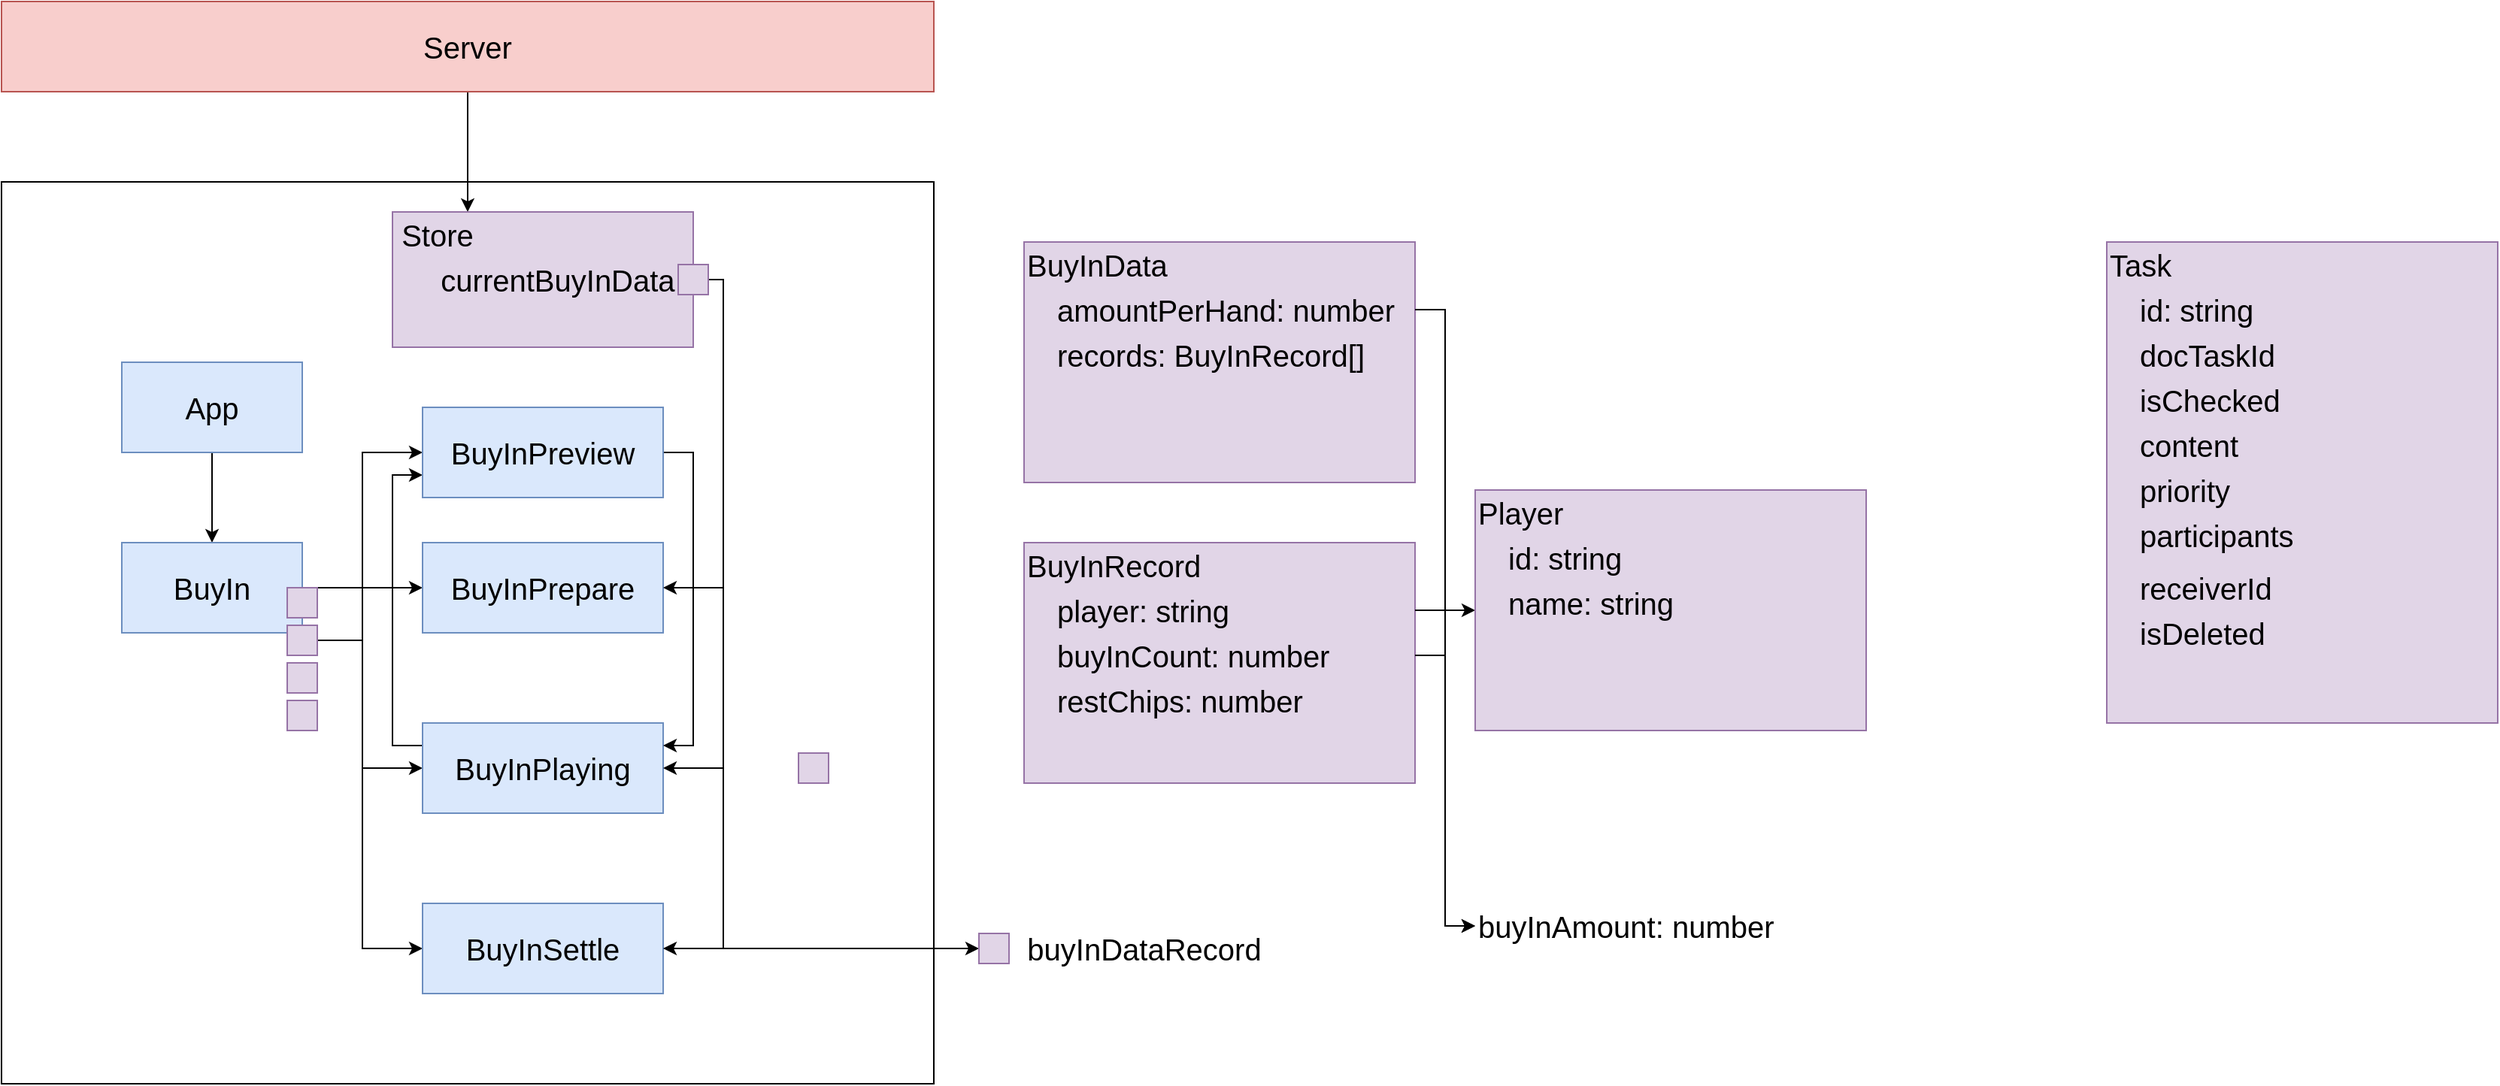 <mxfile version="15.8.4" type="device"><diagram id="vlbe_vx1MHg7nAicdHUr" name="第 1 页"><mxGraphModel dx="1678" dy="1144" grid="1" gridSize="10" guides="1" tooltips="1" connect="1" arrows="1" fold="1" page="1" pageScale="1" pageWidth="827" pageHeight="1169" math="0" shadow="0"><root><mxCell id="0"/><mxCell id="1" parent="0"/><mxCell id="tTH1cbaFglUX5z92Ftiz-19" value="" style="rounded=0;whiteSpace=wrap;html=1;fillColor=#e1d5e7;strokeColor=#9673a6;" vertex="1" parent="1"><mxGeometry x="720" y="400" width="260" height="160" as="geometry"/></mxCell><mxCell id="tTH1cbaFglUX5z92Ftiz-41" value="" style="rounded=0;whiteSpace=wrap;html=1;fontSize=15;align=left;" vertex="1" parent="1"><mxGeometry x="40" y="160" width="620" height="600" as="geometry"/></mxCell><mxCell id="tTH1cbaFglUX5z92Ftiz-3" style="edgeStyle=orthogonalEdgeStyle;rounded=0;orthogonalLoop=1;jettySize=auto;html=1;exitX=0.5;exitY=1;exitDx=0;exitDy=0;entryX=0.5;entryY=0;entryDx=0;entryDy=0;fontSize=20;" edge="1" parent="1" source="tTH1cbaFglUX5z92Ftiz-1" target="tTH1cbaFglUX5z92Ftiz-2"><mxGeometry relative="1" as="geometry"/></mxCell><mxCell id="tTH1cbaFglUX5z92Ftiz-1" value="&lt;font style=&quot;font-size: 20px&quot;&gt;App&lt;/font&gt;" style="rounded=0;whiteSpace=wrap;html=1;fillColor=#dae8fc;strokeColor=#6c8ebf;" vertex="1" parent="1"><mxGeometry x="120" y="280" width="120" height="60" as="geometry"/></mxCell><mxCell id="tTH1cbaFglUX5z92Ftiz-7" style="edgeStyle=orthogonalEdgeStyle;rounded=0;orthogonalLoop=1;jettySize=auto;html=1;exitX=1;exitY=0.5;exitDx=0;exitDy=0;entryX=0;entryY=0.5;entryDx=0;entryDy=0;fontSize=20;" edge="1" parent="1" source="tTH1cbaFglUX5z92Ftiz-2" target="tTH1cbaFglUX5z92Ftiz-6"><mxGeometry relative="1" as="geometry"/></mxCell><mxCell id="tTH1cbaFglUX5z92Ftiz-10" style="edgeStyle=orthogonalEdgeStyle;rounded=0;orthogonalLoop=1;jettySize=auto;html=1;exitX=1;exitY=0.5;exitDx=0;exitDy=0;entryX=0;entryY=0.5;entryDx=0;entryDy=0;fontSize=20;" edge="1" parent="1" source="tTH1cbaFglUX5z92Ftiz-2" target="tTH1cbaFglUX5z92Ftiz-8"><mxGeometry relative="1" as="geometry"/></mxCell><mxCell id="tTH1cbaFglUX5z92Ftiz-11" style="edgeStyle=orthogonalEdgeStyle;rounded=0;orthogonalLoop=1;jettySize=auto;html=1;exitX=1;exitY=0.5;exitDx=0;exitDy=0;entryX=0;entryY=0.5;entryDx=0;entryDy=0;fontSize=20;" edge="1" parent="1" source="tTH1cbaFglUX5z92Ftiz-2" target="tTH1cbaFglUX5z92Ftiz-9"><mxGeometry relative="1" as="geometry"/></mxCell><mxCell id="tTH1cbaFglUX5z92Ftiz-2" value="&lt;font style=&quot;font-size: 20px&quot;&gt;BuyIn&lt;/font&gt;" style="rounded=0;whiteSpace=wrap;html=1;fillColor=#dae8fc;strokeColor=#6c8ebf;" vertex="1" parent="1"><mxGeometry x="120" y="400" width="120" height="60" as="geometry"/></mxCell><mxCell id="tTH1cbaFglUX5z92Ftiz-6" value="&lt;font style=&quot;font-size: 20px&quot;&gt;BuyInPrepare&lt;/font&gt;" style="rounded=0;whiteSpace=wrap;html=1;fillColor=#dae8fc;strokeColor=#6c8ebf;" vertex="1" parent="1"><mxGeometry x="320" y="400" width="160" height="60" as="geometry"/></mxCell><mxCell id="tTH1cbaFglUX5z92Ftiz-73" style="edgeStyle=orthogonalEdgeStyle;rounded=0;orthogonalLoop=1;jettySize=auto;html=1;exitX=0;exitY=0.25;exitDx=0;exitDy=0;entryX=0;entryY=0.75;entryDx=0;entryDy=0;fontSize=15;" edge="1" parent="1" source="tTH1cbaFglUX5z92Ftiz-8" target="tTH1cbaFglUX5z92Ftiz-70"><mxGeometry relative="1" as="geometry"/></mxCell><mxCell id="tTH1cbaFglUX5z92Ftiz-8" value="&lt;font style=&quot;font-size: 20px&quot;&gt;BuyInPlaying&lt;/font&gt;" style="rounded=0;whiteSpace=wrap;html=1;fillColor=#dae8fc;strokeColor=#6c8ebf;" vertex="1" parent="1"><mxGeometry x="320" y="520" width="160" height="60" as="geometry"/></mxCell><mxCell id="tTH1cbaFglUX5z92Ftiz-65" style="edgeStyle=orthogonalEdgeStyle;rounded=0;orthogonalLoop=1;jettySize=auto;html=1;exitX=1;exitY=0.5;exitDx=0;exitDy=0;entryX=0;entryY=0.5;entryDx=0;entryDy=0;fontSize=15;" edge="1" parent="1" source="tTH1cbaFglUX5z92Ftiz-9" target="tTH1cbaFglUX5z92Ftiz-64"><mxGeometry relative="1" as="geometry"/></mxCell><mxCell id="tTH1cbaFglUX5z92Ftiz-9" value="&lt;font style=&quot;font-size: 20px&quot;&gt;BuyInSettle&lt;/font&gt;" style="rounded=0;whiteSpace=wrap;html=1;fillColor=#dae8fc;strokeColor=#6c8ebf;" vertex="1" parent="1"><mxGeometry x="320" y="640" width="160" height="60" as="geometry"/></mxCell><mxCell id="tTH1cbaFglUX5z92Ftiz-13" value="" style="rounded=0;whiteSpace=wrap;html=1;fillColor=#e1d5e7;strokeColor=#9673a6;" vertex="1" parent="1"><mxGeometry x="720" y="200" width="260" height="160" as="geometry"/></mxCell><mxCell id="tTH1cbaFglUX5z92Ftiz-14" value="BuyInData" style="text;html=1;strokeColor=none;fillColor=none;align=left;verticalAlign=middle;whiteSpace=wrap;rounded=0;fontSize=20;" vertex="1" parent="1"><mxGeometry x="720" y="200" width="260" height="30" as="geometry"/></mxCell><mxCell id="tTH1cbaFglUX5z92Ftiz-52" style="edgeStyle=orthogonalEdgeStyle;rounded=0;orthogonalLoop=1;jettySize=auto;html=1;exitX=1;exitY=0.5;exitDx=0;exitDy=0;entryX=0;entryY=0.5;entryDx=0;entryDy=0;fontSize=15;" edge="1" parent="1" source="tTH1cbaFglUX5z92Ftiz-16" target="tTH1cbaFglUX5z92Ftiz-50"><mxGeometry relative="1" as="geometry"><Array as="points"><mxPoint x="1000" y="245"/><mxPoint x="1000" y="655"/></Array></mxGeometry></mxCell><mxCell id="tTH1cbaFglUX5z92Ftiz-16" value="amountPerHand: number" style="text;html=1;strokeColor=none;fillColor=none;align=left;verticalAlign=middle;whiteSpace=wrap;rounded=0;fontSize=20;" vertex="1" parent="1"><mxGeometry x="740" y="230" width="240" height="30" as="geometry"/></mxCell><mxCell id="tTH1cbaFglUX5z92Ftiz-17" value="records: BuyInRecord[]" style="text;html=1;strokeColor=none;fillColor=none;align=left;verticalAlign=middle;whiteSpace=wrap;rounded=0;fontSize=20;" vertex="1" parent="1"><mxGeometry x="740" y="260" width="240" height="30" as="geometry"/></mxCell><mxCell id="tTH1cbaFglUX5z92Ftiz-48" style="edgeStyle=orthogonalEdgeStyle;rounded=0;orthogonalLoop=1;jettySize=auto;html=1;exitX=1;exitY=0.5;exitDx=0;exitDy=0;entryX=0;entryY=0.5;entryDx=0;entryDy=0;fontSize=15;" edge="1" parent="1" source="tTH1cbaFglUX5z92Ftiz-20" target="tTH1cbaFglUX5z92Ftiz-24"><mxGeometry relative="1" as="geometry"/></mxCell><mxCell id="tTH1cbaFglUX5z92Ftiz-20" value="player: string" style="text;html=1;strokeColor=none;fillColor=none;align=left;verticalAlign=middle;whiteSpace=wrap;rounded=0;fontSize=20;" vertex="1" parent="1"><mxGeometry x="740" y="430" width="240" height="30" as="geometry"/></mxCell><mxCell id="tTH1cbaFglUX5z92Ftiz-23" value="BuyInRecord" style="text;html=1;strokeColor=none;fillColor=none;align=left;verticalAlign=middle;whiteSpace=wrap;rounded=0;fontSize=20;" vertex="1" parent="1"><mxGeometry x="720" y="400" width="260" height="30" as="geometry"/></mxCell><mxCell id="tTH1cbaFglUX5z92Ftiz-30" value="" style="rounded=0;whiteSpace=wrap;html=1;fillColor=#e1d5e7;strokeColor=#9673a6;" vertex="1" parent="1"><mxGeometry x="1440" y="200" width="260" height="320" as="geometry"/></mxCell><mxCell id="tTH1cbaFglUX5z92Ftiz-31" value="Task" style="text;html=1;strokeColor=none;fillColor=none;align=left;verticalAlign=middle;whiteSpace=wrap;rounded=0;fontSize=20;" vertex="1" parent="1"><mxGeometry x="1440" y="200" width="260" height="30" as="geometry"/></mxCell><mxCell id="tTH1cbaFglUX5z92Ftiz-32" value="id: string" style="text;html=1;strokeColor=none;fillColor=none;align=left;verticalAlign=middle;whiteSpace=wrap;rounded=0;fontSize=20;" vertex="1" parent="1"><mxGeometry x="1460" y="230" width="240" height="30" as="geometry"/></mxCell><mxCell id="tTH1cbaFglUX5z92Ftiz-33" value="docTaskId" style="text;html=1;strokeColor=none;fillColor=none;align=left;verticalAlign=middle;whiteSpace=wrap;rounded=0;fontSize=20;" vertex="1" parent="1"><mxGeometry x="1460" y="260" width="240" height="30" as="geometry"/></mxCell><mxCell id="tTH1cbaFglUX5z92Ftiz-34" value="isChecked" style="text;html=1;strokeColor=none;fillColor=none;align=left;verticalAlign=middle;whiteSpace=wrap;rounded=0;fontSize=20;" vertex="1" parent="1"><mxGeometry x="1460" y="290" width="240" height="30" as="geometry"/></mxCell><mxCell id="tTH1cbaFglUX5z92Ftiz-35" value="content" style="text;html=1;strokeColor=none;fillColor=none;align=left;verticalAlign=middle;whiteSpace=wrap;rounded=0;fontSize=20;" vertex="1" parent="1"><mxGeometry x="1460" y="320" width="240" height="30" as="geometry"/></mxCell><mxCell id="tTH1cbaFglUX5z92Ftiz-36" value="priority" style="text;html=1;strokeColor=none;fillColor=none;align=left;verticalAlign=middle;whiteSpace=wrap;rounded=0;fontSize=20;" vertex="1" parent="1"><mxGeometry x="1460" y="350" width="240" height="30" as="geometry"/></mxCell><mxCell id="tTH1cbaFglUX5z92Ftiz-37" value="participants" style="text;html=1;strokeColor=none;fillColor=none;align=left;verticalAlign=middle;whiteSpace=wrap;rounded=0;fontSize=20;" vertex="1" parent="1"><mxGeometry x="1460" y="380" width="240" height="30" as="geometry"/></mxCell><mxCell id="tTH1cbaFglUX5z92Ftiz-38" value="receiverId" style="text;html=1;strokeColor=none;fillColor=none;align=left;verticalAlign=middle;whiteSpace=wrap;rounded=0;fontSize=20;" vertex="1" parent="1"><mxGeometry x="1460" y="415" width="240" height="30" as="geometry"/></mxCell><mxCell id="tTH1cbaFglUX5z92Ftiz-39" value="isDeleted" style="text;html=1;strokeColor=none;fillColor=none;align=left;verticalAlign=middle;whiteSpace=wrap;rounded=0;fontSize=20;" vertex="1" parent="1"><mxGeometry x="1460" y="445" width="240" height="30" as="geometry"/></mxCell><mxCell id="tTH1cbaFglUX5z92Ftiz-43" style="edgeStyle=orthogonalEdgeStyle;rounded=0;orthogonalLoop=1;jettySize=auto;html=1;exitX=0.5;exitY=1;exitDx=0;exitDy=0;fontSize=15;entryX=0.25;entryY=0;entryDx=0;entryDy=0;" edge="1" parent="1" source="tTH1cbaFglUX5z92Ftiz-42" target="tTH1cbaFglUX5z92Ftiz-44"><mxGeometry relative="1" as="geometry"><mxPoint x="390" y="150" as="targetPoint"/></mxGeometry></mxCell><mxCell id="tTH1cbaFglUX5z92Ftiz-42" value="&lt;font style=&quot;font-size: 20px&quot;&gt;Server&lt;/font&gt;" style="rounded=0;whiteSpace=wrap;html=1;fillColor=#f8cecc;strokeColor=#b85450;" vertex="1" parent="1"><mxGeometry x="40" y="40" width="620" height="60" as="geometry"/></mxCell><mxCell id="tTH1cbaFglUX5z92Ftiz-44" value="" style="rounded=0;whiteSpace=wrap;html=1;fillColor=#e1d5e7;strokeColor=#9673a6;" vertex="1" parent="1"><mxGeometry x="300" y="180" width="200" height="90" as="geometry"/></mxCell><mxCell id="tTH1cbaFglUX5z92Ftiz-51" style="edgeStyle=orthogonalEdgeStyle;rounded=0;orthogonalLoop=1;jettySize=auto;html=1;exitX=1;exitY=0.5;exitDx=0;exitDy=0;entryX=0;entryY=0.5;entryDx=0;entryDy=0;fontSize=15;" edge="1" parent="1" source="tTH1cbaFglUX5z92Ftiz-49" target="tTH1cbaFglUX5z92Ftiz-50"><mxGeometry relative="1" as="geometry"/></mxCell><mxCell id="tTH1cbaFglUX5z92Ftiz-49" value="buyInCount: number" style="text;html=1;strokeColor=none;fillColor=none;align=left;verticalAlign=middle;whiteSpace=wrap;rounded=0;fontSize=20;" vertex="1" parent="1"><mxGeometry x="740" y="460" width="240" height="30" as="geometry"/></mxCell><mxCell id="tTH1cbaFglUX5z92Ftiz-50" value="buyInAmount: number" style="text;html=1;strokeColor=none;fillColor=none;align=left;verticalAlign=middle;whiteSpace=wrap;rounded=0;fontSize=20;" vertex="1" parent="1"><mxGeometry x="1020" y="640" width="240" height="30" as="geometry"/></mxCell><mxCell id="tTH1cbaFglUX5z92Ftiz-53" value="restChips: number" style="text;html=1;strokeColor=none;fillColor=none;align=left;verticalAlign=middle;whiteSpace=wrap;rounded=0;fontSize=20;" vertex="1" parent="1"><mxGeometry x="740" y="490" width="240" height="30" as="geometry"/></mxCell><mxCell id="tTH1cbaFglUX5z92Ftiz-55" value="" style="group" vertex="1" connectable="0" parent="1"><mxGeometry x="1020" y="365" width="260" height="160" as="geometry"/></mxCell><mxCell id="tTH1cbaFglUX5z92Ftiz-24" value="" style="rounded=0;whiteSpace=wrap;html=1;fillColor=#e1d5e7;strokeColor=#9673a6;" vertex="1" parent="tTH1cbaFglUX5z92Ftiz-55"><mxGeometry width="260" height="160" as="geometry"/></mxCell><mxCell id="tTH1cbaFglUX5z92Ftiz-25" value="Player" style="text;html=1;strokeColor=none;fillColor=none;align=left;verticalAlign=middle;whiteSpace=wrap;rounded=0;fontSize=20;" vertex="1" parent="tTH1cbaFglUX5z92Ftiz-55"><mxGeometry width="260" height="30" as="geometry"/></mxCell><mxCell id="tTH1cbaFglUX5z92Ftiz-26" value="id: string" style="text;html=1;strokeColor=none;fillColor=none;align=left;verticalAlign=middle;whiteSpace=wrap;rounded=0;fontSize=20;" vertex="1" parent="tTH1cbaFglUX5z92Ftiz-55"><mxGeometry x="20" y="30" width="240" height="30" as="geometry"/></mxCell><mxCell id="tTH1cbaFglUX5z92Ftiz-27" value="name: string" style="text;html=1;strokeColor=none;fillColor=none;align=left;verticalAlign=middle;whiteSpace=wrap;rounded=0;fontSize=20;" vertex="1" parent="tTH1cbaFglUX5z92Ftiz-55"><mxGeometry x="20" y="60" width="240" height="30" as="geometry"/></mxCell><mxCell id="tTH1cbaFglUX5z92Ftiz-56" value="&lt;span style=&quot;font-size: 20px&quot;&gt;Store&lt;/span&gt;" style="text;html=1;strokeColor=none;fillColor=none;align=center;verticalAlign=middle;whiteSpace=wrap;rounded=0;fontSize=15;" vertex="1" parent="1"><mxGeometry x="300" y="180" width="60" height="30" as="geometry"/></mxCell><mxCell id="tTH1cbaFglUX5z92Ftiz-58" style="edgeStyle=orthogonalEdgeStyle;rounded=0;orthogonalLoop=1;jettySize=auto;html=1;exitX=1;exitY=0.5;exitDx=0;exitDy=0;entryX=1;entryY=0.5;entryDx=0;entryDy=0;fontSize=15;" edge="1" parent="1" source="tTH1cbaFglUX5z92Ftiz-57" target="tTH1cbaFglUX5z92Ftiz-6"><mxGeometry relative="1" as="geometry"/></mxCell><mxCell id="tTH1cbaFglUX5z92Ftiz-59" style="edgeStyle=orthogonalEdgeStyle;rounded=0;orthogonalLoop=1;jettySize=auto;html=1;exitX=1;exitY=0.5;exitDx=0;exitDy=0;entryX=1;entryY=0.5;entryDx=0;entryDy=0;fontSize=15;" edge="1" parent="1" source="tTH1cbaFglUX5z92Ftiz-57" target="tTH1cbaFglUX5z92Ftiz-8"><mxGeometry relative="1" as="geometry"/></mxCell><mxCell id="tTH1cbaFglUX5z92Ftiz-60" style="edgeStyle=orthogonalEdgeStyle;rounded=0;orthogonalLoop=1;jettySize=auto;html=1;exitX=1;exitY=0.5;exitDx=0;exitDy=0;entryX=1;entryY=0.5;entryDx=0;entryDy=0;fontSize=15;" edge="1" parent="1" source="tTH1cbaFglUX5z92Ftiz-57" target="tTH1cbaFglUX5z92Ftiz-9"><mxGeometry relative="1" as="geometry"/></mxCell><mxCell id="tTH1cbaFglUX5z92Ftiz-57" value="&lt;span style=&quot;font-size: 20px&quot;&gt;currentBuyInData&lt;/span&gt;" style="text;html=1;strokeColor=none;fillColor=none;align=center;verticalAlign=middle;whiteSpace=wrap;rounded=0;fontSize=15;" vertex="1" parent="1"><mxGeometry x="320" y="210" width="180" height="30" as="geometry"/></mxCell><mxCell id="tTH1cbaFglUX5z92Ftiz-61" value="&lt;span style=&quot;font-size: 20px&quot;&gt;buyInDataRecord&lt;/span&gt;" style="text;html=1;strokeColor=none;fillColor=none;align=center;verticalAlign=middle;whiteSpace=wrap;rounded=0;fontSize=15;" vertex="1" parent="1"><mxGeometry x="710" y="655" width="180" height="30" as="geometry"/></mxCell><mxCell id="tTH1cbaFglUX5z92Ftiz-62" value="" style="rounded=0;whiteSpace=wrap;html=1;fontSize=15;align=left;fillColor=#e1d5e7;strokeColor=#9673a6;" vertex="1" parent="1"><mxGeometry x="490" y="215" width="20" height="20" as="geometry"/></mxCell><mxCell id="tTH1cbaFglUX5z92Ftiz-64" value="" style="rounded=0;whiteSpace=wrap;html=1;fontSize=15;align=left;fillColor=#e1d5e7;strokeColor=#9673a6;" vertex="1" parent="1"><mxGeometry x="690" y="660" width="20" height="20" as="geometry"/></mxCell><mxCell id="tTH1cbaFglUX5z92Ftiz-66" value="" style="rounded=0;whiteSpace=wrap;html=1;fontSize=15;align=left;fillColor=#e1d5e7;strokeColor=#9673a6;" vertex="1" parent="1"><mxGeometry x="230" y="430" width="20" height="20" as="geometry"/></mxCell><mxCell id="tTH1cbaFglUX5z92Ftiz-71" style="edgeStyle=orthogonalEdgeStyle;rounded=0;orthogonalLoop=1;jettySize=auto;html=1;exitX=1;exitY=0.5;exitDx=0;exitDy=0;entryX=0;entryY=0.5;entryDx=0;entryDy=0;fontSize=15;" edge="1" parent="1" source="tTH1cbaFglUX5z92Ftiz-67" target="tTH1cbaFglUX5z92Ftiz-70"><mxGeometry relative="1" as="geometry"><Array as="points"><mxPoint x="280" y="465"/><mxPoint x="280" y="340"/></Array></mxGeometry></mxCell><mxCell id="tTH1cbaFglUX5z92Ftiz-67" value="" style="rounded=0;whiteSpace=wrap;html=1;fontSize=15;align=left;fillColor=#e1d5e7;strokeColor=#9673a6;" vertex="1" parent="1"><mxGeometry x="230" y="455" width="20" height="20" as="geometry"/></mxCell><mxCell id="tTH1cbaFglUX5z92Ftiz-68" value="" style="rounded=0;whiteSpace=wrap;html=1;fontSize=15;align=left;fillColor=#e1d5e7;strokeColor=#9673a6;" vertex="1" parent="1"><mxGeometry x="230" y="480" width="20" height="20" as="geometry"/></mxCell><mxCell id="tTH1cbaFglUX5z92Ftiz-69" value="" style="rounded=0;whiteSpace=wrap;html=1;fontSize=15;align=left;fillColor=#e1d5e7;strokeColor=#9673a6;" vertex="1" parent="1"><mxGeometry x="230" y="505" width="20" height="20" as="geometry"/></mxCell><mxCell id="tTH1cbaFglUX5z92Ftiz-72" style="edgeStyle=orthogonalEdgeStyle;rounded=0;orthogonalLoop=1;jettySize=auto;html=1;exitX=1;exitY=0.5;exitDx=0;exitDy=0;entryX=1;entryY=0.25;entryDx=0;entryDy=0;fontSize=15;" edge="1" parent="1" source="tTH1cbaFglUX5z92Ftiz-70" target="tTH1cbaFglUX5z92Ftiz-8"><mxGeometry relative="1" as="geometry"/></mxCell><mxCell id="tTH1cbaFglUX5z92Ftiz-70" value="&lt;font style=&quot;font-size: 20px&quot;&gt;BuyInPreview&lt;/font&gt;" style="rounded=0;whiteSpace=wrap;html=1;fillColor=#dae8fc;strokeColor=#6c8ebf;" vertex="1" parent="1"><mxGeometry x="320" y="310" width="160" height="60" as="geometry"/></mxCell><mxCell id="tTH1cbaFglUX5z92Ftiz-74" value="" style="rounded=0;whiteSpace=wrap;html=1;fontSize=15;align=left;fillColor=#e1d5e7;strokeColor=#9673a6;" vertex="1" parent="1"><mxGeometry x="570" y="540" width="20" height="20" as="geometry"/></mxCell></root></mxGraphModel></diagram></mxfile>